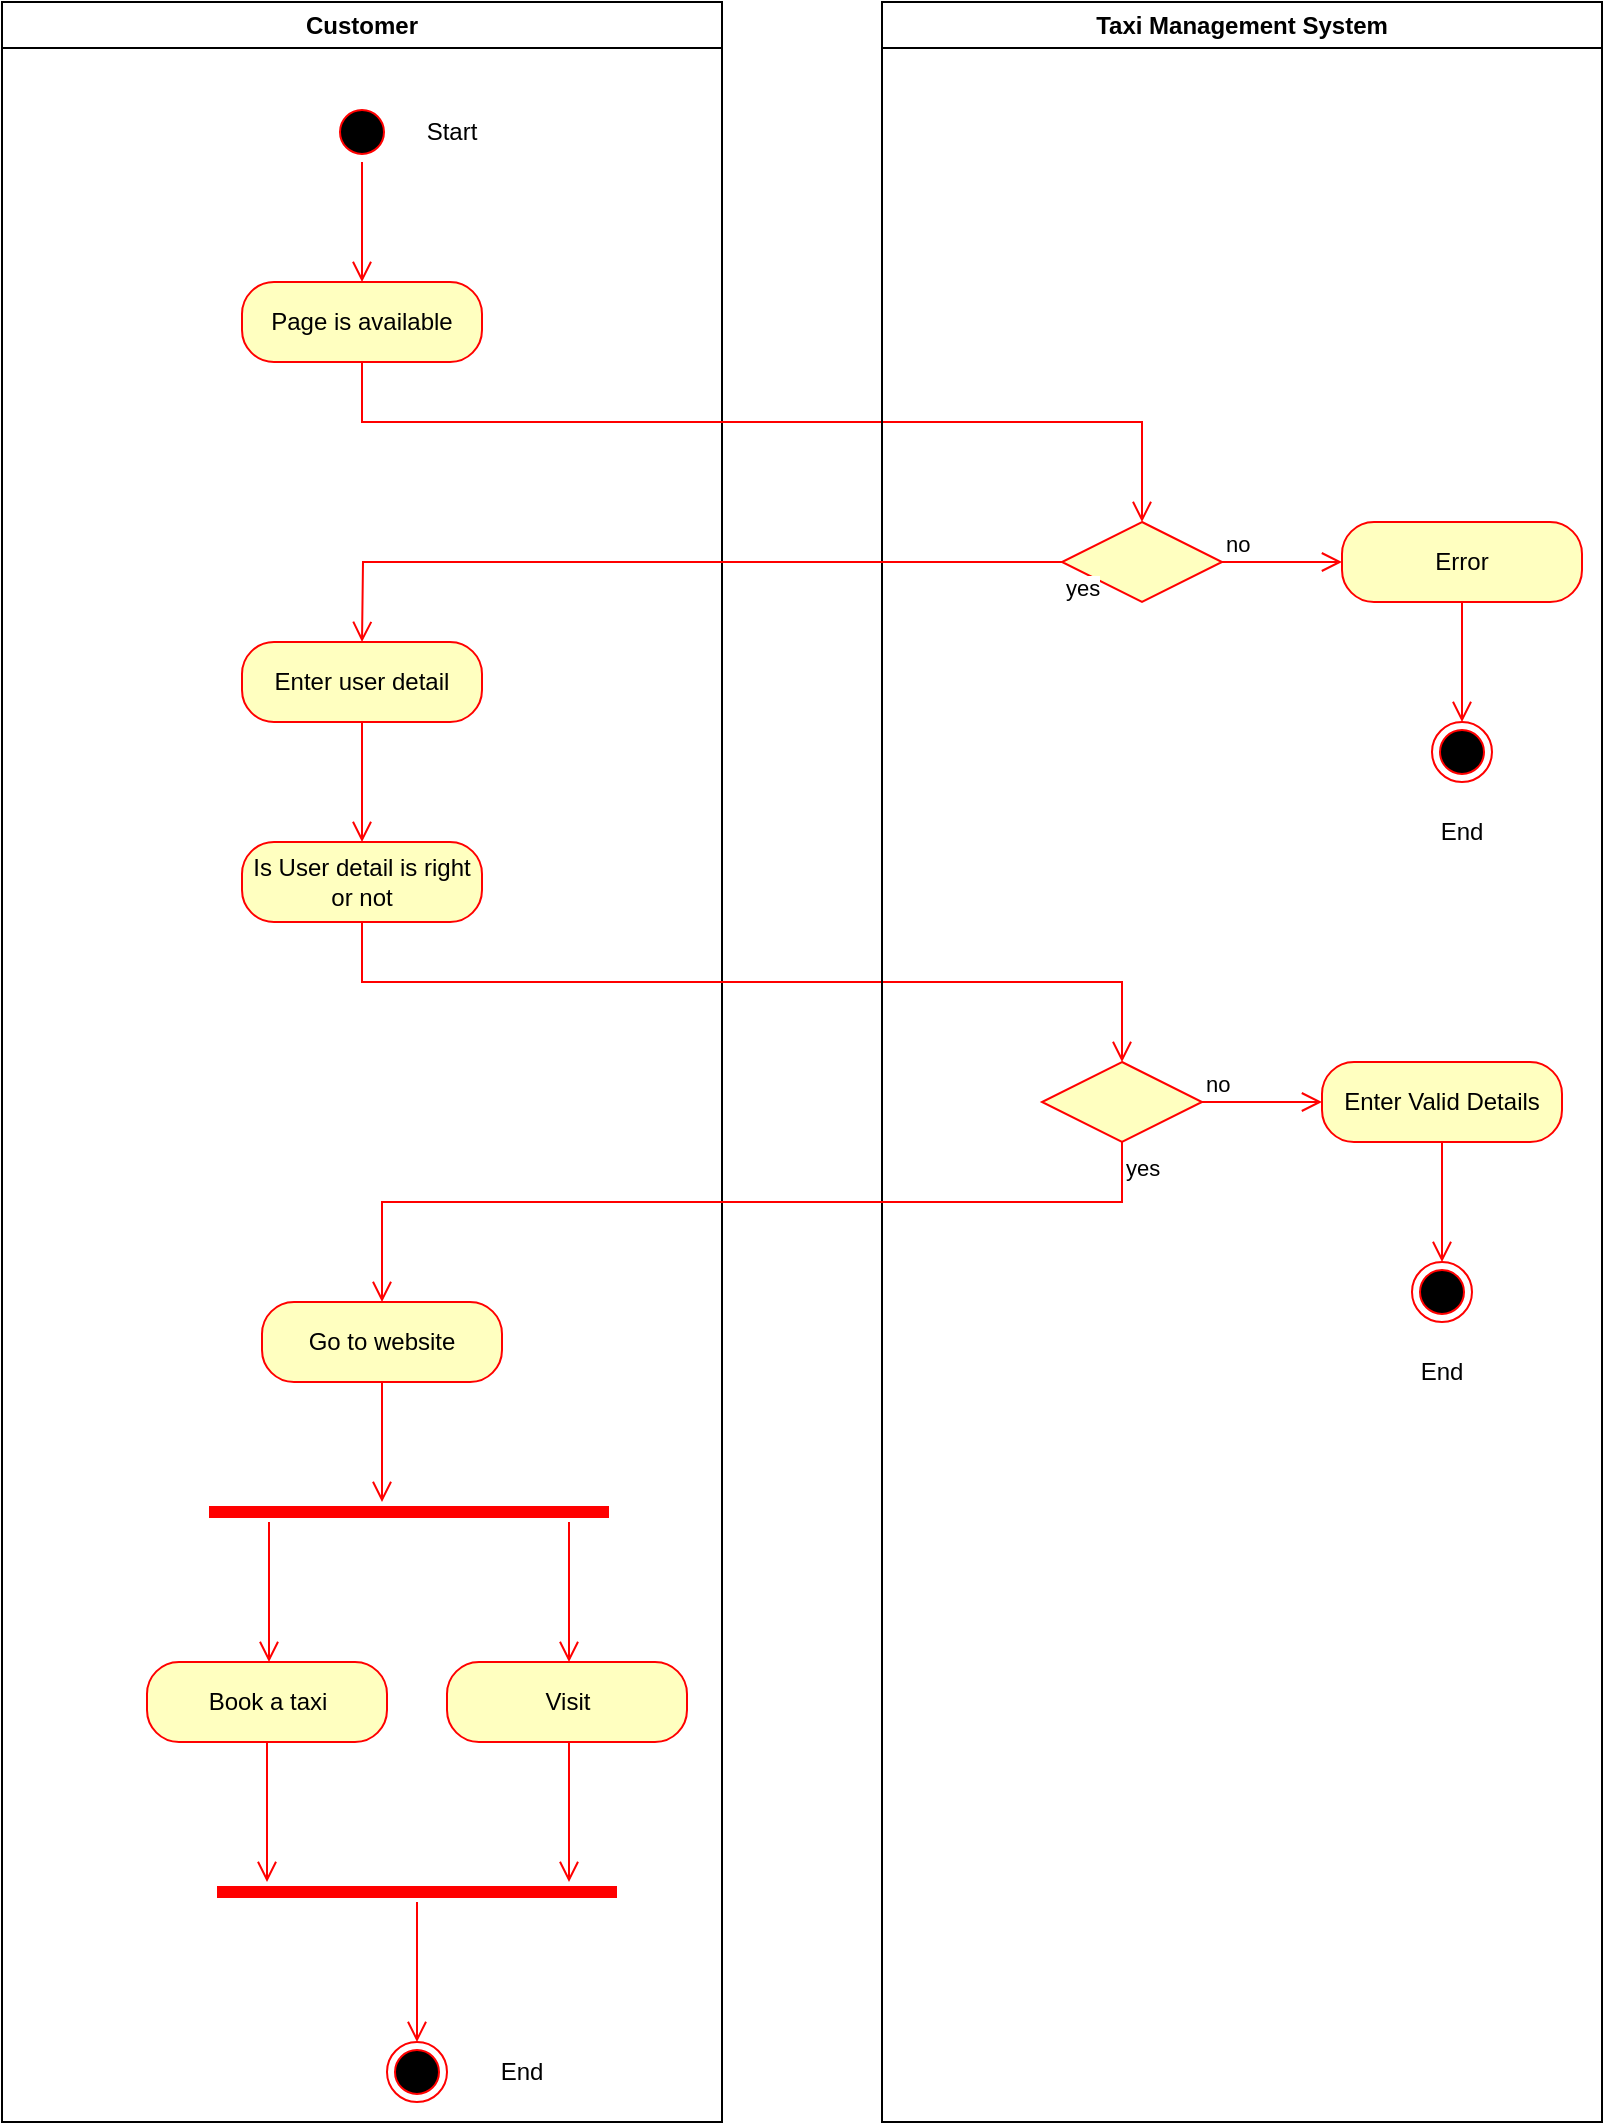 <mxfile version="25.0.3">
  <diagram name="Page-1" id="E7kSe14rvmTeBY4-UHkg">
    <mxGraphModel dx="1313" dy="653" grid="1" gridSize="10" guides="1" tooltips="1" connect="1" arrows="1" fold="1" page="1" pageScale="1" pageWidth="850" pageHeight="1100" math="0" shadow="0">
      <root>
        <mxCell id="0" />
        <mxCell id="1" parent="0" />
        <mxCell id="I0JK9S0S68hc7bvW9fTa-9" value="Customer" style="swimlane;whiteSpace=wrap;html=1;" vertex="1" parent="1">
          <mxGeometry x="40" y="40" width="360" height="1060" as="geometry" />
        </mxCell>
        <mxCell id="I0JK9S0S68hc7bvW9fTa-12" value="" style="ellipse;html=1;shape=startState;fillColor=#000000;strokeColor=#ff0000;" vertex="1" parent="I0JK9S0S68hc7bvW9fTa-9">
          <mxGeometry x="165" y="50" width="30" height="30" as="geometry" />
        </mxCell>
        <mxCell id="I0JK9S0S68hc7bvW9fTa-13" value="" style="edgeStyle=orthogonalEdgeStyle;html=1;verticalAlign=bottom;endArrow=open;endSize=8;strokeColor=#ff0000;rounded=0;" edge="1" source="I0JK9S0S68hc7bvW9fTa-12" parent="I0JK9S0S68hc7bvW9fTa-9">
          <mxGeometry relative="1" as="geometry">
            <mxPoint x="180" y="140" as="targetPoint" />
          </mxGeometry>
        </mxCell>
        <mxCell id="I0JK9S0S68hc7bvW9fTa-26" value="Page is available" style="rounded=1;whiteSpace=wrap;html=1;arcSize=40;fontColor=#000000;fillColor=#ffffc0;strokeColor=#ff0000;" vertex="1" parent="I0JK9S0S68hc7bvW9fTa-9">
          <mxGeometry x="120" y="140" width="120" height="40" as="geometry" />
        </mxCell>
        <mxCell id="I0JK9S0S68hc7bvW9fTa-27" value="" style="edgeStyle=orthogonalEdgeStyle;html=1;verticalAlign=bottom;endArrow=open;endSize=8;strokeColor=#ff0000;rounded=0;" edge="1" source="I0JK9S0S68hc7bvW9fTa-26" parent="I0JK9S0S68hc7bvW9fTa-9">
          <mxGeometry relative="1" as="geometry">
            <mxPoint x="570" y="260" as="targetPoint" />
            <Array as="points">
              <mxPoint x="180" y="210" />
              <mxPoint x="570" y="210" />
              <mxPoint x="570" y="240" />
            </Array>
          </mxGeometry>
        </mxCell>
        <mxCell id="I0JK9S0S68hc7bvW9fTa-35" value="Enter user detail" style="rounded=1;whiteSpace=wrap;html=1;arcSize=40;fontColor=#000000;fillColor=#ffffc0;strokeColor=#ff0000;" vertex="1" parent="I0JK9S0S68hc7bvW9fTa-9">
          <mxGeometry x="120" y="320" width="120" height="40" as="geometry" />
        </mxCell>
        <mxCell id="I0JK9S0S68hc7bvW9fTa-36" value="" style="edgeStyle=orthogonalEdgeStyle;html=1;verticalAlign=bottom;endArrow=open;endSize=8;strokeColor=#ff0000;rounded=0;" edge="1" source="I0JK9S0S68hc7bvW9fTa-35" parent="I0JK9S0S68hc7bvW9fTa-9">
          <mxGeometry relative="1" as="geometry">
            <mxPoint x="180" y="420" as="targetPoint" />
          </mxGeometry>
        </mxCell>
        <mxCell id="I0JK9S0S68hc7bvW9fTa-37" value="Is User detail is right or not" style="rounded=1;whiteSpace=wrap;html=1;arcSize=40;fontColor=#000000;fillColor=#ffffc0;strokeColor=#ff0000;" vertex="1" parent="I0JK9S0S68hc7bvW9fTa-9">
          <mxGeometry x="120" y="420" width="120" height="40" as="geometry" />
        </mxCell>
        <mxCell id="I0JK9S0S68hc7bvW9fTa-38" value="" style="edgeStyle=orthogonalEdgeStyle;html=1;verticalAlign=bottom;endArrow=open;endSize=8;strokeColor=#ff0000;rounded=0;" edge="1" source="I0JK9S0S68hc7bvW9fTa-37" parent="I0JK9S0S68hc7bvW9fTa-9">
          <mxGeometry relative="1" as="geometry">
            <mxPoint x="560" y="530" as="targetPoint" />
            <Array as="points">
              <mxPoint x="180" y="490" />
              <mxPoint x="560" y="490" />
              <mxPoint x="560" y="520" />
            </Array>
          </mxGeometry>
        </mxCell>
        <mxCell id="I0JK9S0S68hc7bvW9fTa-48" value="Go to website" style="rounded=1;whiteSpace=wrap;html=1;arcSize=40;fontColor=#000000;fillColor=#ffffc0;strokeColor=#ff0000;" vertex="1" parent="I0JK9S0S68hc7bvW9fTa-9">
          <mxGeometry x="130" y="650" width="120" height="40" as="geometry" />
        </mxCell>
        <mxCell id="I0JK9S0S68hc7bvW9fTa-49" value="" style="edgeStyle=orthogonalEdgeStyle;html=1;verticalAlign=bottom;endArrow=open;endSize=8;strokeColor=#ff0000;rounded=0;" edge="1" source="I0JK9S0S68hc7bvW9fTa-48" parent="I0JK9S0S68hc7bvW9fTa-9">
          <mxGeometry relative="1" as="geometry">
            <mxPoint x="190" y="750" as="targetPoint" />
          </mxGeometry>
        </mxCell>
        <mxCell id="I0JK9S0S68hc7bvW9fTa-50" value="" style="shape=line;html=1;strokeWidth=6;strokeColor=#ff0000;" vertex="1" parent="I0JK9S0S68hc7bvW9fTa-9">
          <mxGeometry x="103.5" y="750" width="200" height="10" as="geometry" />
        </mxCell>
        <mxCell id="I0JK9S0S68hc7bvW9fTa-51" value="" style="edgeStyle=orthogonalEdgeStyle;html=1;verticalAlign=bottom;endArrow=open;endSize=8;strokeColor=#ff0000;rounded=0;" edge="1" parent="I0JK9S0S68hc7bvW9fTa-9">
          <mxGeometry relative="1" as="geometry">
            <mxPoint x="133.5" y="830" as="targetPoint" />
            <mxPoint x="133.5" y="760" as="sourcePoint" />
          </mxGeometry>
        </mxCell>
        <mxCell id="I0JK9S0S68hc7bvW9fTa-52" value="" style="edgeStyle=orthogonalEdgeStyle;html=1;verticalAlign=bottom;endArrow=open;endSize=8;strokeColor=#ff0000;rounded=0;" edge="1" parent="I0JK9S0S68hc7bvW9fTa-9">
          <mxGeometry relative="1" as="geometry">
            <mxPoint x="283.5" y="830" as="targetPoint" />
            <mxPoint x="283.5" y="760" as="sourcePoint" />
            <Array as="points">
              <mxPoint x="283.5" y="780" />
              <mxPoint x="283.5" y="780" />
            </Array>
          </mxGeometry>
        </mxCell>
        <mxCell id="I0JK9S0S68hc7bvW9fTa-53" value="Book a taxi" style="rounded=1;whiteSpace=wrap;html=1;arcSize=40;fontColor=#000000;fillColor=#ffffc0;strokeColor=#ff0000;" vertex="1" parent="I0JK9S0S68hc7bvW9fTa-9">
          <mxGeometry x="72.5" y="830" width="120" height="40" as="geometry" />
        </mxCell>
        <mxCell id="I0JK9S0S68hc7bvW9fTa-54" value="" style="edgeStyle=orthogonalEdgeStyle;html=1;verticalAlign=bottom;endArrow=open;endSize=8;strokeColor=#ff0000;rounded=0;" edge="1" parent="I0JK9S0S68hc7bvW9fTa-9" source="I0JK9S0S68hc7bvW9fTa-53">
          <mxGeometry relative="1" as="geometry">
            <mxPoint x="132.5" y="940" as="targetPoint" />
          </mxGeometry>
        </mxCell>
        <mxCell id="I0JK9S0S68hc7bvW9fTa-55" value="" style="edgeStyle=orthogonalEdgeStyle;html=1;verticalAlign=bottom;endArrow=open;endSize=8;strokeColor=#ff0000;rounded=0;" edge="1" parent="I0JK9S0S68hc7bvW9fTa-9">
          <mxGeometry relative="1" as="geometry">
            <mxPoint x="283.5" y="940" as="targetPoint" />
            <Array as="points">
              <mxPoint x="283.5" y="930" />
            </Array>
            <mxPoint x="283.5" y="870" as="sourcePoint" />
          </mxGeometry>
        </mxCell>
        <mxCell id="I0JK9S0S68hc7bvW9fTa-56" value="" style="shape=line;html=1;strokeWidth=6;strokeColor=#ff0000;" vertex="1" parent="I0JK9S0S68hc7bvW9fTa-9">
          <mxGeometry x="107.5" y="940" width="200" height="10" as="geometry" />
        </mxCell>
        <mxCell id="I0JK9S0S68hc7bvW9fTa-57" value="" style="edgeStyle=orthogonalEdgeStyle;html=1;verticalAlign=bottom;endArrow=open;endSize=8;strokeColor=#ff0000;rounded=0;" edge="1" parent="I0JK9S0S68hc7bvW9fTa-9" source="I0JK9S0S68hc7bvW9fTa-56">
          <mxGeometry relative="1" as="geometry">
            <mxPoint x="207.5" y="1020" as="targetPoint" />
          </mxGeometry>
        </mxCell>
        <mxCell id="I0JK9S0S68hc7bvW9fTa-58" value="" style="ellipse;html=1;shape=endState;fillColor=#000000;strokeColor=#ff0000;" vertex="1" parent="I0JK9S0S68hc7bvW9fTa-9">
          <mxGeometry x="192.5" y="1020" width="30" height="30" as="geometry" />
        </mxCell>
        <mxCell id="I0JK9S0S68hc7bvW9fTa-59" value="Visit" style="rounded=1;whiteSpace=wrap;html=1;arcSize=40;fontColor=#000000;fillColor=#ffffc0;strokeColor=#ff0000;" vertex="1" parent="I0JK9S0S68hc7bvW9fTa-9">
          <mxGeometry x="222.5" y="830" width="120" height="40" as="geometry" />
        </mxCell>
        <mxCell id="I0JK9S0S68hc7bvW9fTa-63" value="Start" style="text;html=1;align=center;verticalAlign=middle;whiteSpace=wrap;rounded=0;" vertex="1" parent="I0JK9S0S68hc7bvW9fTa-9">
          <mxGeometry x="195" y="50" width="60" height="30" as="geometry" />
        </mxCell>
        <mxCell id="I0JK9S0S68hc7bvW9fTa-64" value="End" style="text;html=1;align=center;verticalAlign=middle;whiteSpace=wrap;rounded=0;" vertex="1" parent="I0JK9S0S68hc7bvW9fTa-9">
          <mxGeometry x="230" y="1020" width="60" height="30" as="geometry" />
        </mxCell>
        <mxCell id="I0JK9S0S68hc7bvW9fTa-10" value="Taxi Management System" style="swimlane;whiteSpace=wrap;html=1;" vertex="1" parent="1">
          <mxGeometry x="480" y="40" width="360" height="1060" as="geometry" />
        </mxCell>
        <mxCell id="I0JK9S0S68hc7bvW9fTa-28" value="" style="rhombus;whiteSpace=wrap;html=1;fontColor=#000000;fillColor=#ffffc0;strokeColor=#ff0000;" vertex="1" parent="I0JK9S0S68hc7bvW9fTa-10">
          <mxGeometry x="90" y="260" width="80" height="40" as="geometry" />
        </mxCell>
        <mxCell id="I0JK9S0S68hc7bvW9fTa-29" value="no" style="edgeStyle=orthogonalEdgeStyle;html=1;align=left;verticalAlign=bottom;endArrow=open;endSize=8;strokeColor=#ff0000;rounded=0;" edge="1" source="I0JK9S0S68hc7bvW9fTa-28" parent="I0JK9S0S68hc7bvW9fTa-10">
          <mxGeometry x="-1" relative="1" as="geometry">
            <mxPoint x="230" y="280" as="targetPoint" />
          </mxGeometry>
        </mxCell>
        <mxCell id="I0JK9S0S68hc7bvW9fTa-30" value="yes" style="edgeStyle=orthogonalEdgeStyle;html=1;align=left;verticalAlign=top;endArrow=open;endSize=8;strokeColor=#ff0000;rounded=0;" edge="1" source="I0JK9S0S68hc7bvW9fTa-28" parent="I0JK9S0S68hc7bvW9fTa-10">
          <mxGeometry x="-1" relative="1" as="geometry">
            <mxPoint x="-260" y="320" as="targetPoint" />
          </mxGeometry>
        </mxCell>
        <mxCell id="I0JK9S0S68hc7bvW9fTa-31" value="Error" style="rounded=1;whiteSpace=wrap;html=1;arcSize=40;fontColor=#000000;fillColor=#ffffc0;strokeColor=#ff0000;" vertex="1" parent="I0JK9S0S68hc7bvW9fTa-10">
          <mxGeometry x="230" y="260" width="120" height="40" as="geometry" />
        </mxCell>
        <mxCell id="I0JK9S0S68hc7bvW9fTa-32" value="" style="edgeStyle=orthogonalEdgeStyle;html=1;verticalAlign=bottom;endArrow=open;endSize=8;strokeColor=#ff0000;rounded=0;" edge="1" source="I0JK9S0S68hc7bvW9fTa-31" parent="I0JK9S0S68hc7bvW9fTa-10">
          <mxGeometry relative="1" as="geometry">
            <mxPoint x="290" y="360" as="targetPoint" />
          </mxGeometry>
        </mxCell>
        <mxCell id="I0JK9S0S68hc7bvW9fTa-33" value="" style="ellipse;html=1;shape=endState;fillColor=#000000;strokeColor=#ff0000;" vertex="1" parent="I0JK9S0S68hc7bvW9fTa-10">
          <mxGeometry x="275" y="360" width="30" height="30" as="geometry" />
        </mxCell>
        <mxCell id="I0JK9S0S68hc7bvW9fTa-42" value="" style="rhombus;whiteSpace=wrap;html=1;fontColor=#000000;fillColor=#ffffc0;strokeColor=#ff0000;" vertex="1" parent="I0JK9S0S68hc7bvW9fTa-10">
          <mxGeometry x="80" y="530" width="80" height="40" as="geometry" />
        </mxCell>
        <mxCell id="I0JK9S0S68hc7bvW9fTa-43" value="no" style="edgeStyle=orthogonalEdgeStyle;html=1;align=left;verticalAlign=bottom;endArrow=open;endSize=8;strokeColor=#ff0000;rounded=0;" edge="1" source="I0JK9S0S68hc7bvW9fTa-42" parent="I0JK9S0S68hc7bvW9fTa-10">
          <mxGeometry x="-1" relative="1" as="geometry">
            <mxPoint x="220" y="550" as="targetPoint" />
          </mxGeometry>
        </mxCell>
        <mxCell id="I0JK9S0S68hc7bvW9fTa-44" value="yes" style="edgeStyle=orthogonalEdgeStyle;html=1;align=left;verticalAlign=top;endArrow=open;endSize=8;strokeColor=#ff0000;rounded=0;" edge="1" source="I0JK9S0S68hc7bvW9fTa-42" parent="I0JK9S0S68hc7bvW9fTa-10">
          <mxGeometry x="-1" relative="1" as="geometry">
            <mxPoint x="-250" y="650" as="targetPoint" />
            <Array as="points">
              <mxPoint x="120" y="600" />
              <mxPoint x="-250" y="600" />
            </Array>
          </mxGeometry>
        </mxCell>
        <mxCell id="I0JK9S0S68hc7bvW9fTa-45" value="Enter Valid Details" style="rounded=1;whiteSpace=wrap;html=1;arcSize=40;fontColor=#000000;fillColor=#ffffc0;strokeColor=#ff0000;" vertex="1" parent="I0JK9S0S68hc7bvW9fTa-10">
          <mxGeometry x="220" y="530" width="120" height="40" as="geometry" />
        </mxCell>
        <mxCell id="I0JK9S0S68hc7bvW9fTa-46" value="" style="edgeStyle=orthogonalEdgeStyle;html=1;verticalAlign=bottom;endArrow=open;endSize=8;strokeColor=#ff0000;rounded=0;" edge="1" source="I0JK9S0S68hc7bvW9fTa-45" parent="I0JK9S0S68hc7bvW9fTa-10">
          <mxGeometry relative="1" as="geometry">
            <mxPoint x="280" y="630" as="targetPoint" />
          </mxGeometry>
        </mxCell>
        <mxCell id="I0JK9S0S68hc7bvW9fTa-47" value="" style="ellipse;html=1;shape=endState;fillColor=#000000;strokeColor=#ff0000;" vertex="1" parent="I0JK9S0S68hc7bvW9fTa-10">
          <mxGeometry x="265" y="630" width="30" height="30" as="geometry" />
        </mxCell>
        <mxCell id="I0JK9S0S68hc7bvW9fTa-61" value="End" style="text;html=1;align=center;verticalAlign=middle;whiteSpace=wrap;rounded=0;" vertex="1" parent="I0JK9S0S68hc7bvW9fTa-10">
          <mxGeometry x="250" y="670" width="60" height="30" as="geometry" />
        </mxCell>
        <mxCell id="I0JK9S0S68hc7bvW9fTa-62" value="End" style="text;html=1;align=center;verticalAlign=middle;whiteSpace=wrap;rounded=0;" vertex="1" parent="I0JK9S0S68hc7bvW9fTa-10">
          <mxGeometry x="260" y="400" width="60" height="30" as="geometry" />
        </mxCell>
      </root>
    </mxGraphModel>
  </diagram>
</mxfile>
